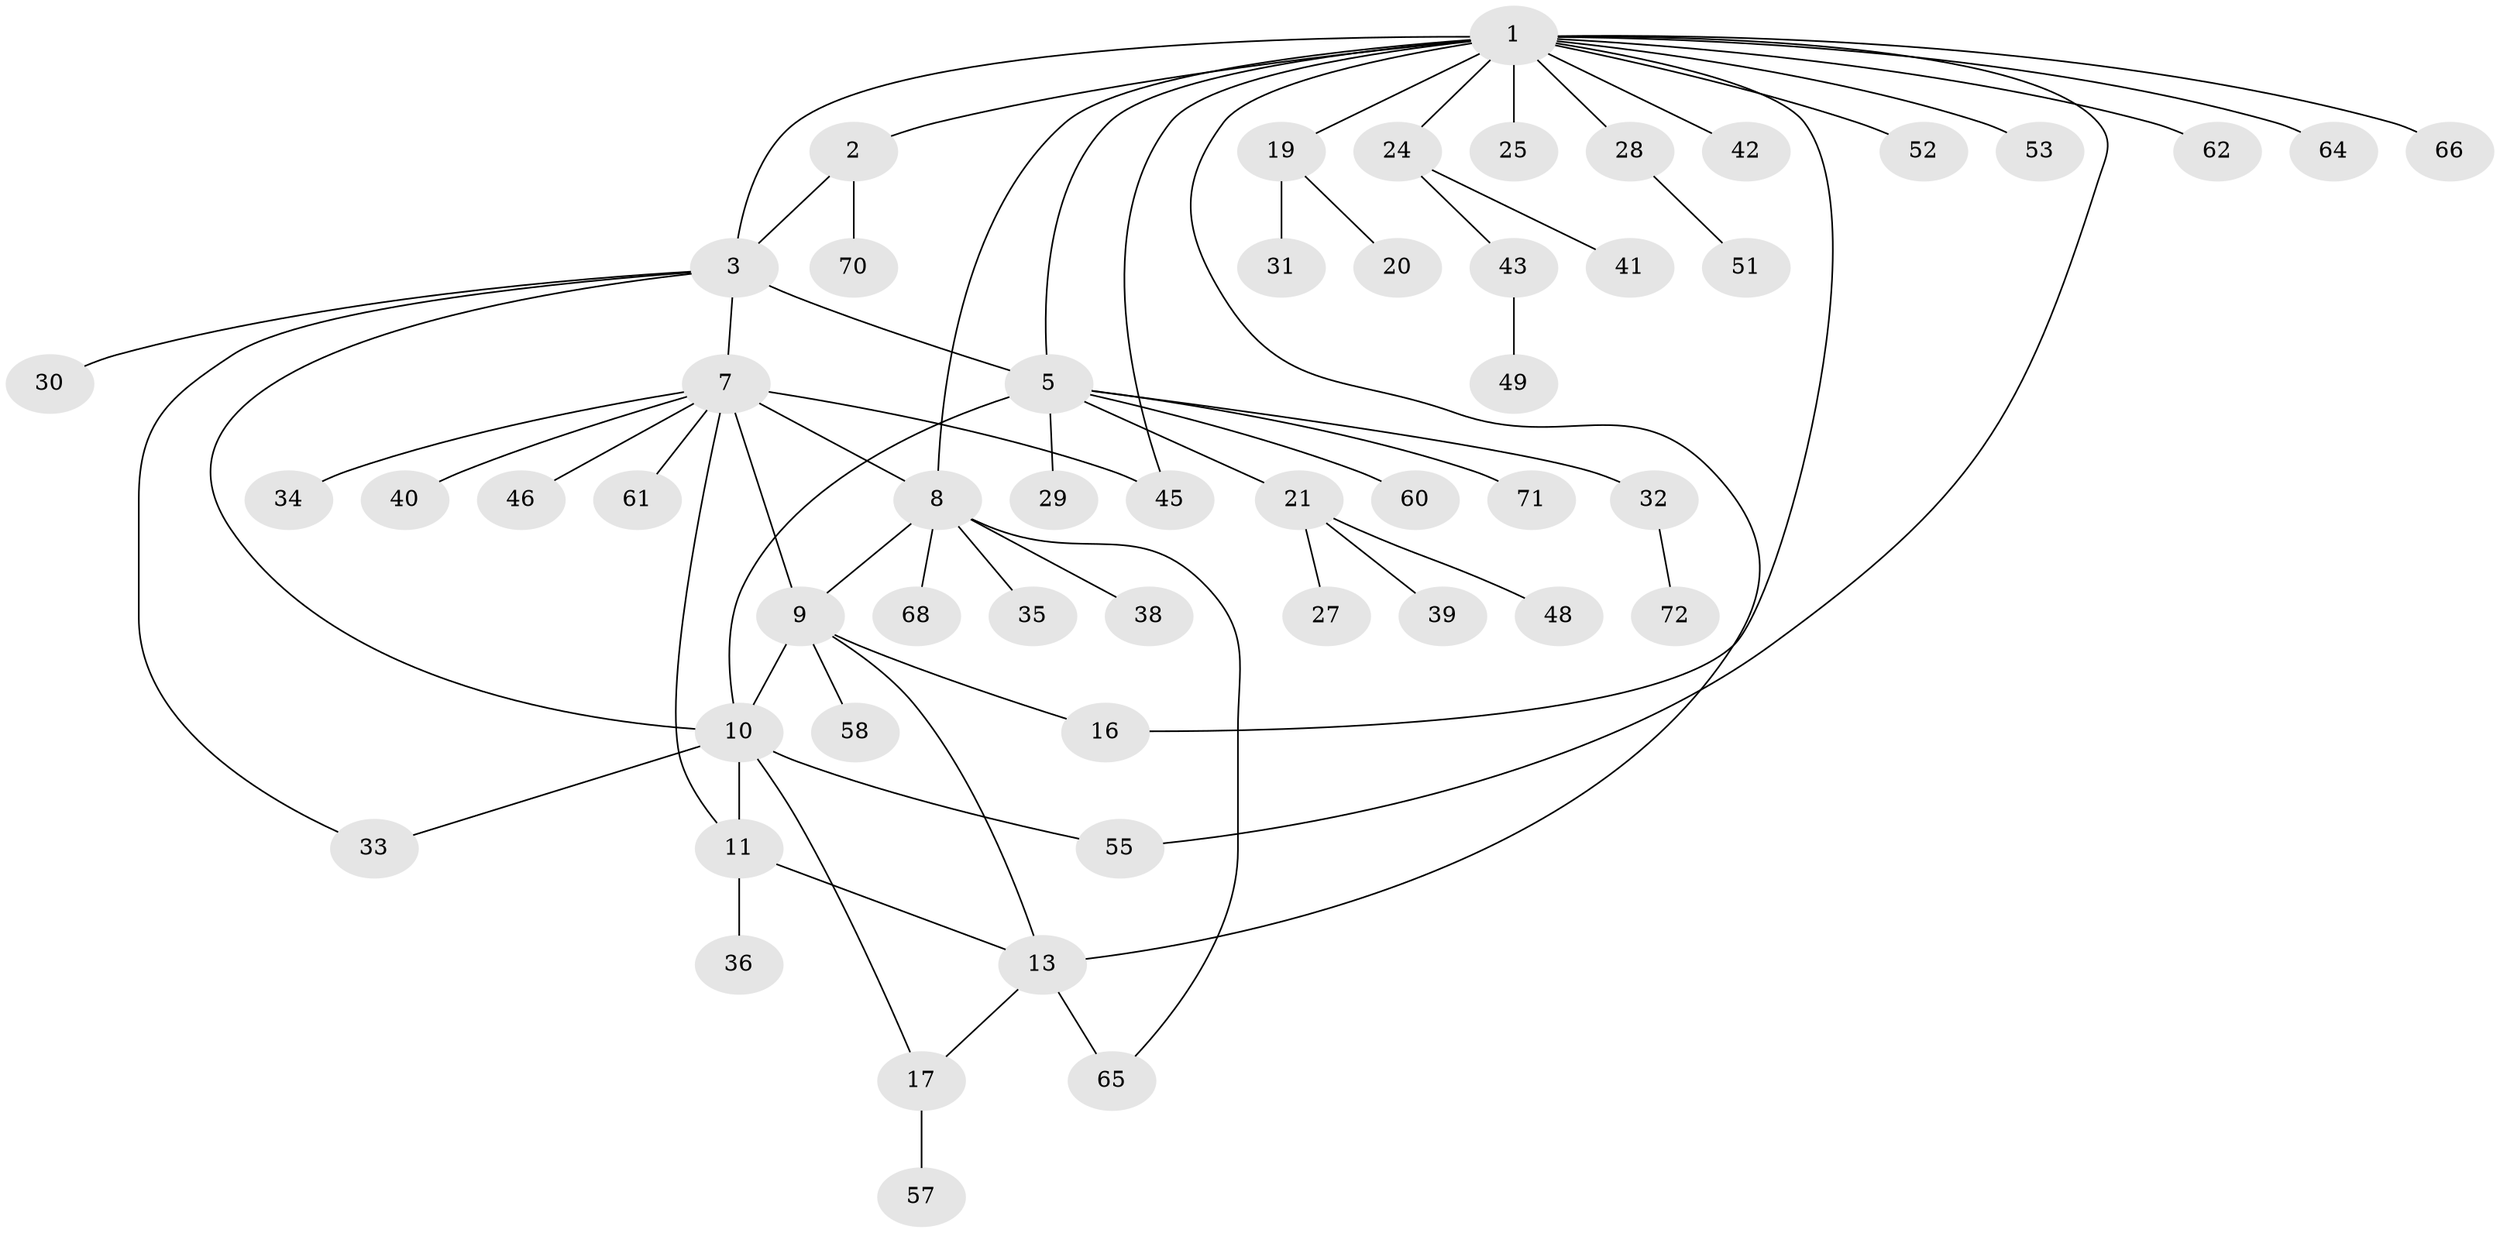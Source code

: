 // Generated by graph-tools (version 1.1) at 2025/24/03/03/25 07:24:11]
// undirected, 53 vertices, 67 edges
graph export_dot {
graph [start="1"]
  node [color=gray90,style=filled];
  1 [super="+15"];
  2 [super="+63"];
  3 [super="+4"];
  5 [super="+6"];
  7 [super="+67"];
  8 [super="+23"];
  9 [super="+26"];
  10 [super="+12"];
  11 [super="+18"];
  13 [super="+14"];
  16;
  17 [super="+44"];
  19 [super="+37"];
  20;
  21 [super="+22"];
  24 [super="+47"];
  25;
  27;
  28;
  29;
  30;
  31;
  32 [super="+50"];
  33;
  34;
  35 [super="+59"];
  36;
  38;
  39 [super="+56"];
  40;
  41;
  42 [super="+54"];
  43;
  45;
  46;
  48;
  49;
  51 [super="+69"];
  52;
  53;
  55;
  57;
  58;
  60;
  61;
  62;
  64;
  65;
  66;
  68;
  70;
  71;
  72;
  1 -- 2;
  1 -- 3;
  1 -- 8;
  1 -- 16;
  1 -- 24;
  1 -- 45;
  1 -- 55;
  1 -- 64;
  1 -- 66;
  1 -- 42;
  1 -- 13 [weight=2];
  1 -- 19;
  1 -- 52;
  1 -- 53;
  1 -- 25;
  1 -- 28;
  1 -- 62;
  1 -- 5;
  2 -- 3;
  2 -- 70;
  3 -- 33;
  3 -- 5 [weight=2];
  3 -- 7;
  3 -- 30;
  3 -- 10;
  5 -- 21;
  5 -- 32;
  5 -- 71;
  5 -- 10;
  5 -- 60;
  5 -- 29;
  7 -- 8;
  7 -- 9;
  7 -- 11;
  7 -- 34;
  7 -- 40;
  7 -- 45;
  7 -- 46;
  7 -- 61;
  8 -- 9;
  8 -- 35;
  8 -- 38;
  8 -- 65;
  8 -- 68;
  9 -- 16;
  9 -- 58;
  9 -- 10;
  9 -- 13;
  10 -- 11 [weight=2];
  10 -- 33;
  10 -- 17;
  10 -- 55;
  11 -- 13;
  11 -- 36;
  13 -- 65;
  13 -- 17;
  17 -- 57;
  19 -- 20;
  19 -- 31;
  21 -- 48;
  21 -- 27;
  21 -- 39;
  24 -- 41;
  24 -- 43;
  28 -- 51;
  32 -- 72;
  43 -- 49;
}
